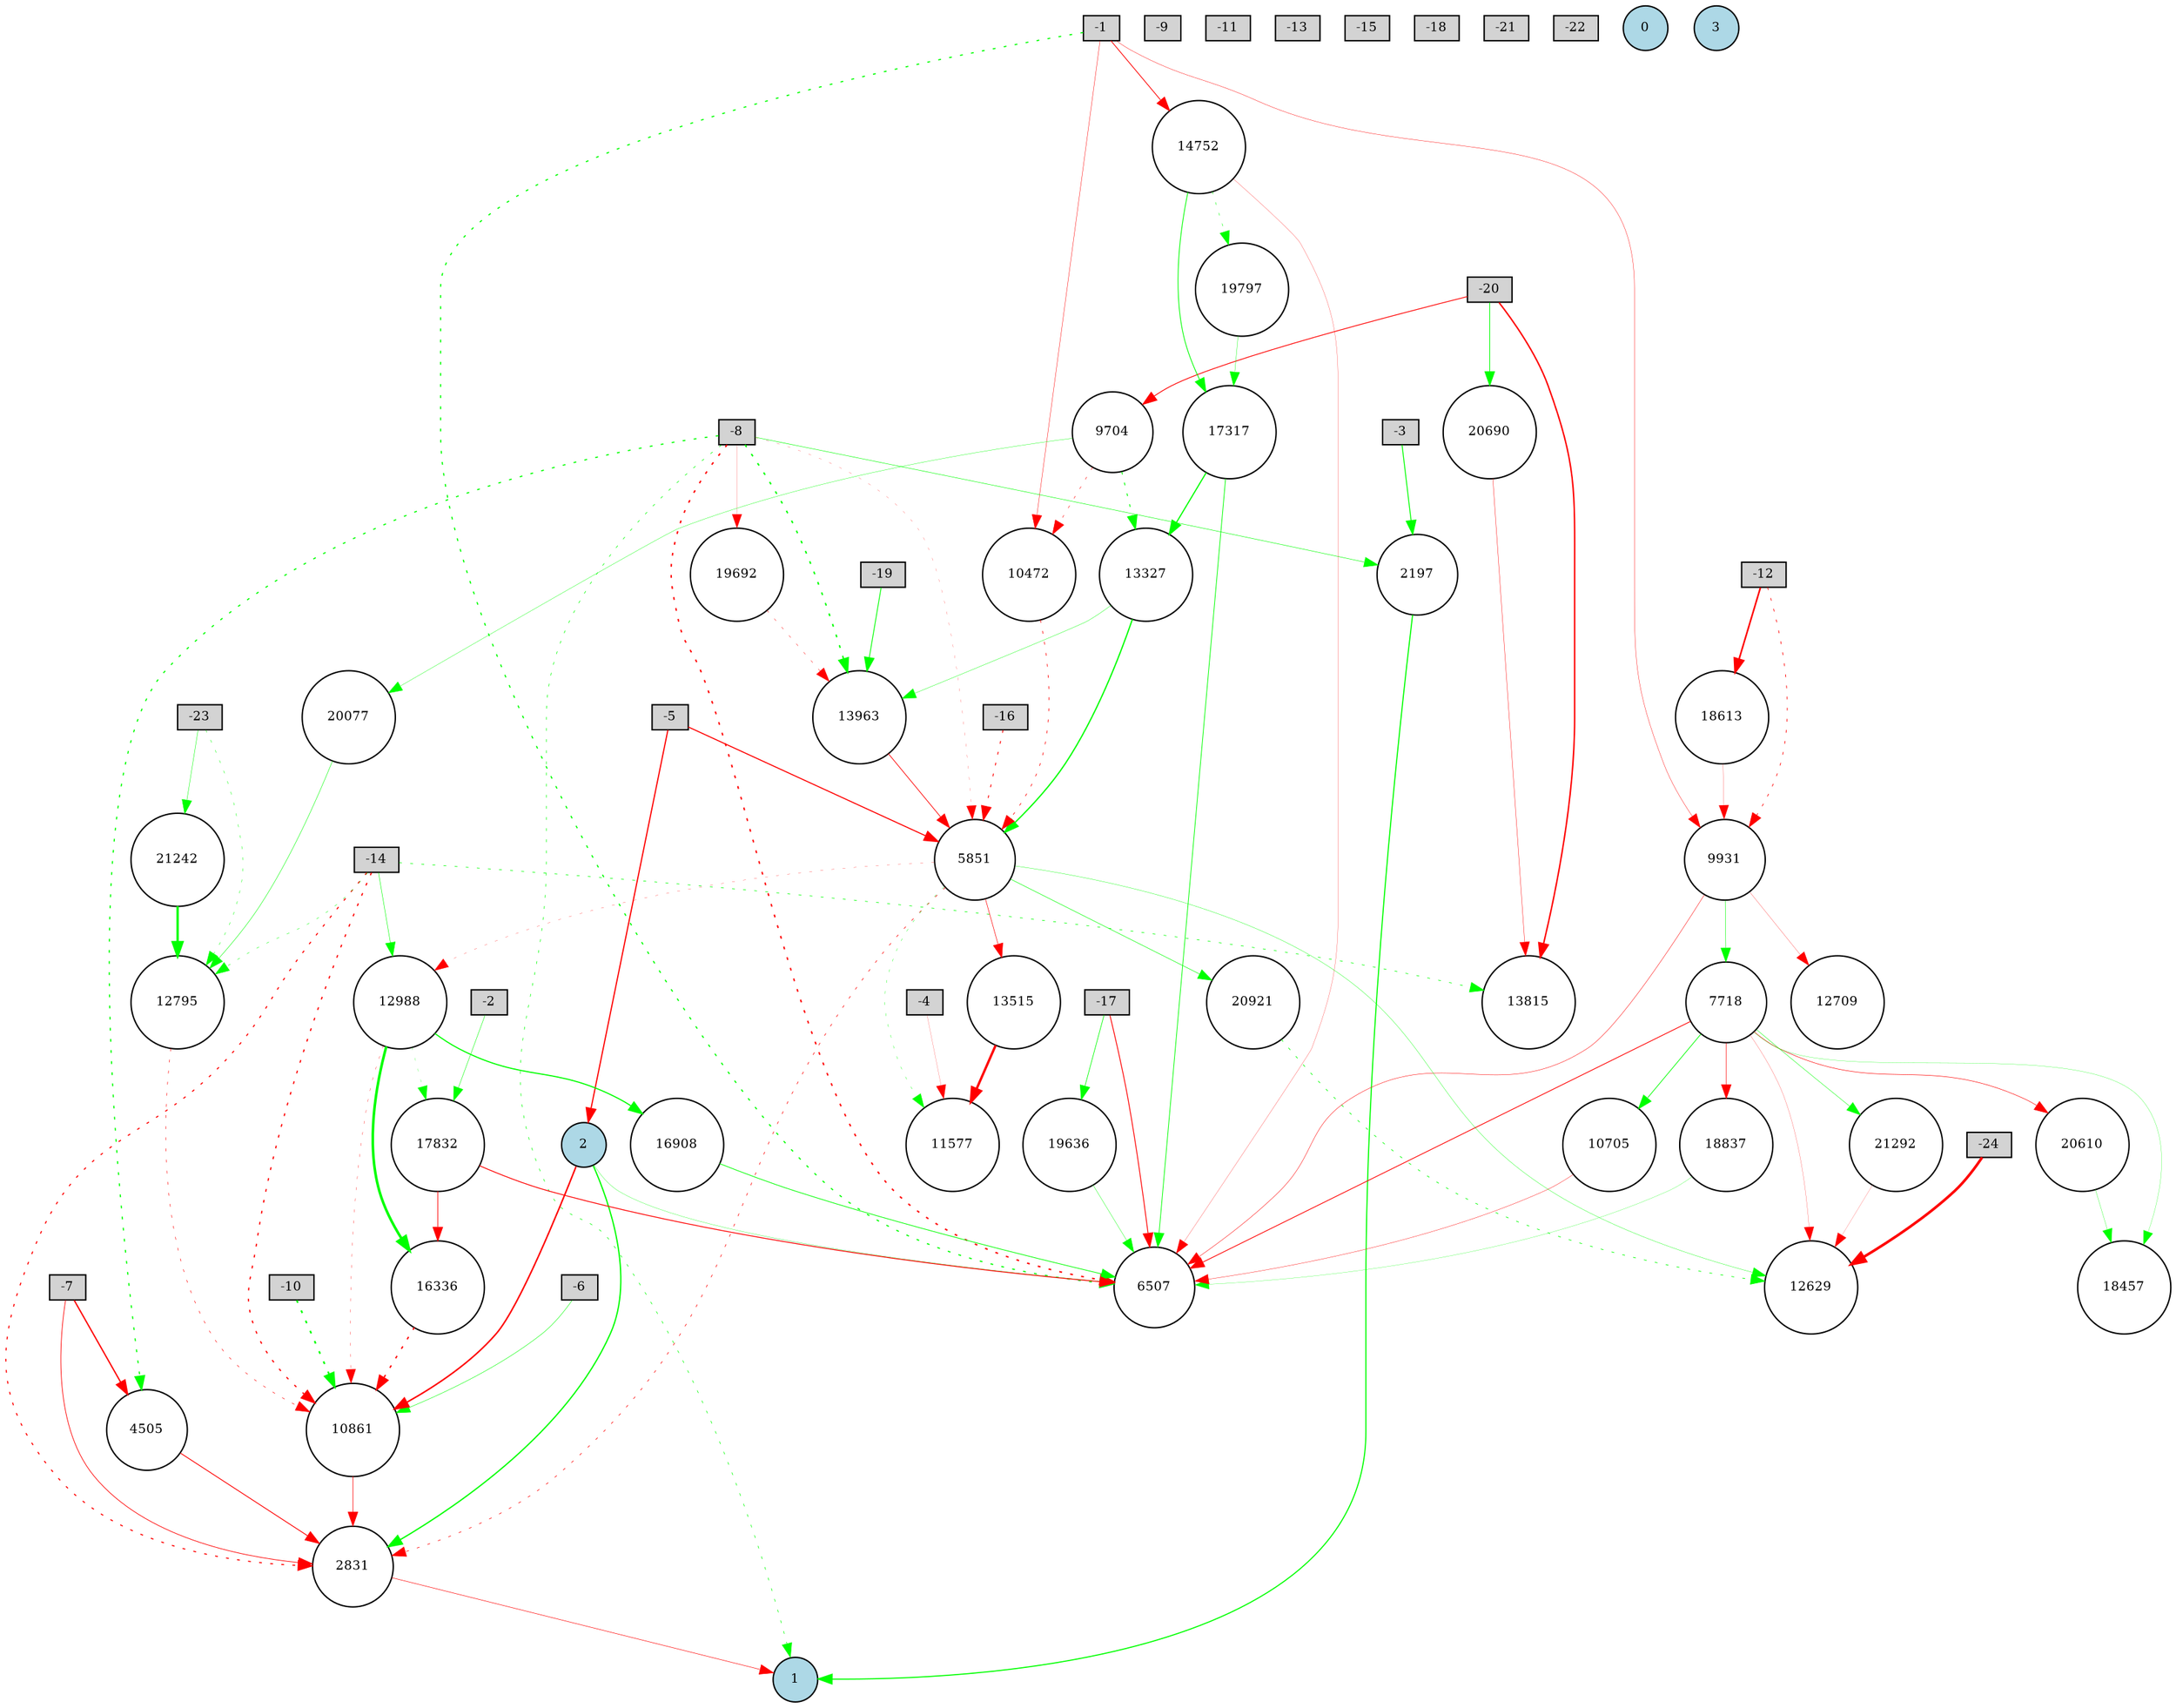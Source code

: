 digraph {
	node [fontsize=9 height=0.2 shape=circle width=0.2]
	-1 [fillcolor=lightgray shape=box style=filled]
	-2 [fillcolor=lightgray shape=box style=filled]
	-3 [fillcolor=lightgray shape=box style=filled]
	-4 [fillcolor=lightgray shape=box style=filled]
	-5 [fillcolor=lightgray shape=box style=filled]
	-6 [fillcolor=lightgray shape=box style=filled]
	-7 [fillcolor=lightgray shape=box style=filled]
	-8 [fillcolor=lightgray shape=box style=filled]
	-9 [fillcolor=lightgray shape=box style=filled]
	-10 [fillcolor=lightgray shape=box style=filled]
	-11 [fillcolor=lightgray shape=box style=filled]
	-12 [fillcolor=lightgray shape=box style=filled]
	-13 [fillcolor=lightgray shape=box style=filled]
	-14 [fillcolor=lightgray shape=box style=filled]
	-15 [fillcolor=lightgray shape=box style=filled]
	-16 [fillcolor=lightgray shape=box style=filled]
	-17 [fillcolor=lightgray shape=box style=filled]
	-18 [fillcolor=lightgray shape=box style=filled]
	-19 [fillcolor=lightgray shape=box style=filled]
	-20 [fillcolor=lightgray shape=box style=filled]
	-21 [fillcolor=lightgray shape=box style=filled]
	-22 [fillcolor=lightgray shape=box style=filled]
	-23 [fillcolor=lightgray shape=box style=filled]
	-24 [fillcolor=lightgray shape=box style=filled]
	0 [fillcolor=lightblue style=filled]
	1 [fillcolor=lightblue style=filled]
	2 [fillcolor=lightblue style=filled]
	3 [fillcolor=lightblue style=filled]
	20610 [fillcolor=white style=filled]
	13963 [fillcolor=white style=filled]
	16908 [fillcolor=white style=filled]
	13327 [fillcolor=white style=filled]
	2831 [fillcolor=white style=filled]
	18837 [fillcolor=white style=filled]
	2197 [fillcolor=white style=filled]
	4505 [fillcolor=white style=filled]
	18457 [fillcolor=white style=filled]
	14752 [fillcolor=white style=filled]
	12709 [fillcolor=white style=filled]
	7718 [fillcolor=white style=filled]
	17317 [fillcolor=white style=filled]
	17832 [fillcolor=white style=filled]
	21292 [fillcolor=white style=filled]
	19636 [fillcolor=white style=filled]
	18613 [fillcolor=white style=filled]
	20921 [fillcolor=white style=filled]
	11577 [fillcolor=white style=filled]
	12988 [fillcolor=white style=filled]
	9931 [fillcolor=white style=filled]
	13515 [fillcolor=white style=filled]
	16336 [fillcolor=white style=filled]
	10705 [fillcolor=white style=filled]
	20690 [fillcolor=white style=filled]
	19797 [fillcolor=white style=filled]
	12629 [fillcolor=white style=filled]
	5851 [fillcolor=white style=filled]
	9704 [fillcolor=white style=filled]
	10472 [fillcolor=white style=filled]
	6507 [fillcolor=white style=filled]
	19692 [fillcolor=white style=filled]
	10861 [fillcolor=white style=filled]
	20077 [fillcolor=white style=filled]
	13815 [fillcolor=white style=filled]
	21242 [fillcolor=white style=filled]
	12795 [fillcolor=white style=filled]
	20690 -> 13815 [color=red penwidth=0.2538642223115485 style=solid]
	9931 -> 12709 [color=red penwidth=0.15826529396452482 style=solid]
	-17 -> 19636 [color=green penwidth=0.43319146888924664 style=solid]
	10705 -> 6507 [color=red penwidth=0.23184516984608483 style=solid]
	-2 -> 17832 [color=green penwidth=0.3048998480448577 style=solid]
	-12 -> 9931 [color=red penwidth=0.45503351800679226 style=dotted]
	2831 -> 1 [color=red penwidth=0.34069455211083205 style=solid]
	-1 -> 9931 [color=red penwidth=0.24087569569731918 style=solid]
	-16 -> 5851 [color=red penwidth=0.604175895764476 style=dotted]
	19797 -> 17317 [color=green penwidth=0.2337368747927515 style=solid]
	-7 -> 2831 [color=red penwidth=0.4627561351806777 style=solid]
	-8 -> 1 [color=green penwidth=0.3889124758137038 style=dotted]
	9704 -> 20077 [color=green penwidth=0.22184806556212178 style=solid]
	-8 -> 6507 [color=red penwidth=1.017680339473257 style=dotted]
	17832 -> 16336 [color=red penwidth=0.4611574392461001 style=solid]
	9704 -> 13327 [color=green penwidth=0.604637017559872 style=dotted]
	-19 -> 13963 [color=green penwidth=0.580089857757913 style=solid]
	13515 -> 11577 [color=red penwidth=1.7015922239918593 style=solid]
	21242 -> 12795 [color=green penwidth=1.6567961813616896 style=solid]
	9931 -> 6507 [color=red penwidth=0.2826658997138879 style=solid]
	-8 -> 2197 [color=green penwidth=0.32609512204887103 style=solid]
	-7 -> 4505 [color=red penwidth=0.9506564186230246 style=solid]
	7718 -> 18837 [color=red penwidth=0.34130735848646854 style=solid]
	-1 -> 6507 [color=green penwidth=0.8174514910431038 style=dotted]
	14752 -> 6507 [color=red penwidth=0.15529583803116298 style=solid]
	-8 -> 19692 [color=red penwidth=0.12475774232979983 style=solid]
	12988 -> 10861 [color=red penwidth=0.2069421950800681 style=dotted]
	20921 -> 12629 [color=green penwidth=0.4420460056719875 style=dotted]
	12988 -> 16908 [color=green penwidth=0.820697246924803 style=solid]
	16908 -> 6507 [color=green penwidth=0.5022432402068924 style=solid]
	17317 -> 6507 [color=green penwidth=0.48985159932931976 style=solid]
	5851 -> 11577 [color=green penwidth=0.21780288547022333 style=dotted]
	-1 -> 10472 [color=red penwidth=0.268140052452462 style=solid]
	-8 -> 4505 [color=green penwidth=0.8089976967643417 style=dotted]
	2 -> 10861 [color=red penwidth=1.0743536681261214 style=solid]
	-14 -> 12988 [color=green penwidth=0.32872701934351 style=solid]
	12795 -> 10861 [color=red penwidth=0.3399807305686141 style=dotted]
	16336 -> 10861 [color=red penwidth=0.9646193060120783 style=dotted]
	9931 -> 7718 [color=green penwidth=0.30640014920250197 style=solid]
	-12 -> 18613 [color=red penwidth=1.1547786046595463 style=solid]
	-14 -> 12795 [color=green penwidth=0.26397640118835997 style=dotted]
	-24 -> 12629 [color=red penwidth=1.8988304349937672 style=solid]
	-14 -> 2831 [color=red penwidth=0.7606386769423844 style=dotted]
	17317 -> 13327 [color=green penwidth=0.8520061946054065 style=solid]
	13963 -> 5851 [color=red penwidth=0.4858390809785089 style=solid]
	19636 -> 6507 [color=green penwidth=0.23646086914498615 style=solid]
	5851 -> 13515 [color=red penwidth=0.36645869142189813 style=solid]
	-23 -> 21242 [color=green penwidth=0.2844189810640726 style=solid]
	-14 -> 10861 [color=red penwidth=0.8613475109665073 style=dotted]
	14752 -> 19797 [color=green penwidth=0.2937173811515516 style=dotted]
	-5 -> 5851 [color=red penwidth=0.7640832325353871 style=solid]
	-10 -> 10861 [color=green penwidth=1.1908649855242812 style=dotted]
	5851 -> 12629 [color=green penwidth=0.22051970701372664 style=solid]
	18613 -> 9931 [color=red penwidth=0.14267630770612572 style=solid]
	17832 -> 6507 [color=red penwidth=0.6260187359812065 style=solid]
	2 -> 6507 [color=green penwidth=0.18861547201325593 style=solid]
	14752 -> 17317 [color=green penwidth=0.5517016378286599 style=solid]
	7718 -> 21292 [color=green penwidth=0.28246277044912904 style=solid]
	10472 -> 5851 [color=red penwidth=0.4333522378909682 style=dotted]
	-6 -> 10861 [color=green penwidth=0.3088816122839285 style=solid]
	21292 -> 12629 [color=red penwidth=0.11577782184560212 style=solid]
	12988 -> 16336 [color=green penwidth=1.8560014019115756 style=solid]
	2197 -> 1 [color=green penwidth=0.8013777407612425 style=solid]
	10861 -> 2831 [color=red penwidth=0.3916493318104204 style=solid]
	-20 -> 20690 [color=green penwidth=0.5073178079997072 style=solid]
	13327 -> 13963 [color=green penwidth=0.23501715213893207 style=solid]
	7718 -> 20610 [color=red penwidth=0.3413393426722633 style=solid]
	19692 -> 13963 [color=red penwidth=0.24399798750782162 style=dotted]
	4505 -> 2831 [color=red penwidth=0.5912853387146935 style=solid]
	-5 -> 2 [color=red penwidth=0.8727982287419909 style=solid]
	-8 -> 13963 [color=green penwidth=1.0227266110777131 style=dotted]
	13327 -> 5851 [color=green penwidth=0.9315524353529678 style=solid]
	-3 -> 2197 [color=green penwidth=0.6567275840243669 style=solid]
	7718 -> 6507 [color=red penwidth=0.5560364039318512 style=solid]
	5851 -> 2831 [color=red penwidth=0.4013862688858396 style=dotted]
	-8 -> 5851 [color=red penwidth=0.1344761462200728 style=dotted]
	5851 -> 20921 [color=green penwidth=0.3536373237017095 style=solid]
	12988 -> 17832 [color=green penwidth=0.15754601843140903 style=dotted]
	18837 -> 6507 [color=green penwidth=0.1521475223772213 style=solid]
	5851 -> 12988 [color=red penwidth=0.15695746544017108 style=dotted]
	-20 -> 13815 [color=red penwidth=1.0392168447621895 style=solid]
	-1 -> 14752 [color=red penwidth=0.5471163636237921 style=solid]
	-14 -> 13815 [color=green penwidth=0.4059031706656073 style=dotted]
	-23 -> 12795 [color=green penwidth=0.27116910007693473 style=dotted]
	7718 -> 18457 [color=green penwidth=0.16654097761327774 style=solid]
	7718 -> 12629 [color=red penwidth=0.14114565608067103 style=solid]
	20077 -> 12795 [color=green penwidth=0.3104315642908796 style=solid]
	-17 -> 6507 [color=red penwidth=0.6114324639428567 style=solid]
	9704 -> 10472 [color=red penwidth=0.30881072009393673 style=dotted]
	20610 -> 18457 [color=green penwidth=0.1974648694470207 style=solid]
	2 -> 2831 [color=green penwidth=0.9281424476595415 style=solid]
	7718 -> 10705 [color=green penwidth=0.4901680623807495 style=solid]
	-20 -> 9704 [color=red penwidth=0.5887174171522644 style=solid]
	-4 -> 11577 [color=red penwidth=0.12131206919399815 style=solid]
}
